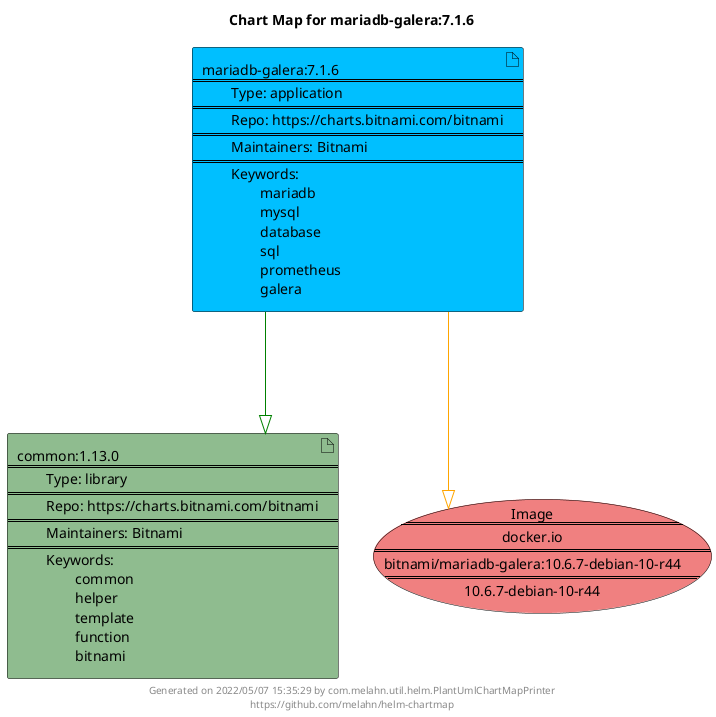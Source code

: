 @startuml
skinparam linetype ortho
skinparam backgroundColor white
skinparam usecaseBorderColor black
skinparam usecaseArrowColor LightSlateGray
skinparam artifactBorderColor black
skinparam artifactArrowColor LightSlateGray

title Chart Map for mariadb-galera:7.1.6

'There are 2 referenced Helm Charts
artifact "mariadb-galera:7.1.6\n====\n\tType: application\n====\n\tRepo: https://charts.bitnami.com/bitnami\n====\n\tMaintainers: Bitnami\n====\n\tKeywords: \n\t\tmariadb\n\t\tmysql\n\t\tdatabase\n\t\tsql\n\t\tprometheus\n\t\tgalera" as mariadb_galera_7_1_6 #DeepSkyBlue
artifact "common:1.13.0\n====\n\tType: library\n====\n\tRepo: https://charts.bitnami.com/bitnami\n====\n\tMaintainers: Bitnami\n====\n\tKeywords: \n\t\tcommon\n\t\thelper\n\t\ttemplate\n\t\tfunction\n\t\tbitnami" as common_1_13_0 #DarkSeaGreen

'There is one referenced Docker Image
usecase "Image\n====\ndocker.io\n====\nbitnami/mariadb-galera:10.6.7-debian-10-r44\n====\n10.6.7-debian-10-r44" as docker_io_bitnami_mariadb_galera_10_6_7_debian_10_r44 #LightCoral

'Chart Dependencies
mariadb_galera_7_1_6--[#green]-|>common_1_13_0
mariadb_galera_7_1_6--[#orange]-|>docker_io_bitnami_mariadb_galera_10_6_7_debian_10_r44

center footer Generated on 2022/05/07 15:35:29 by com.melahn.util.helm.PlantUmlChartMapPrinter\nhttps://github.com/melahn/helm-chartmap
@enduml
